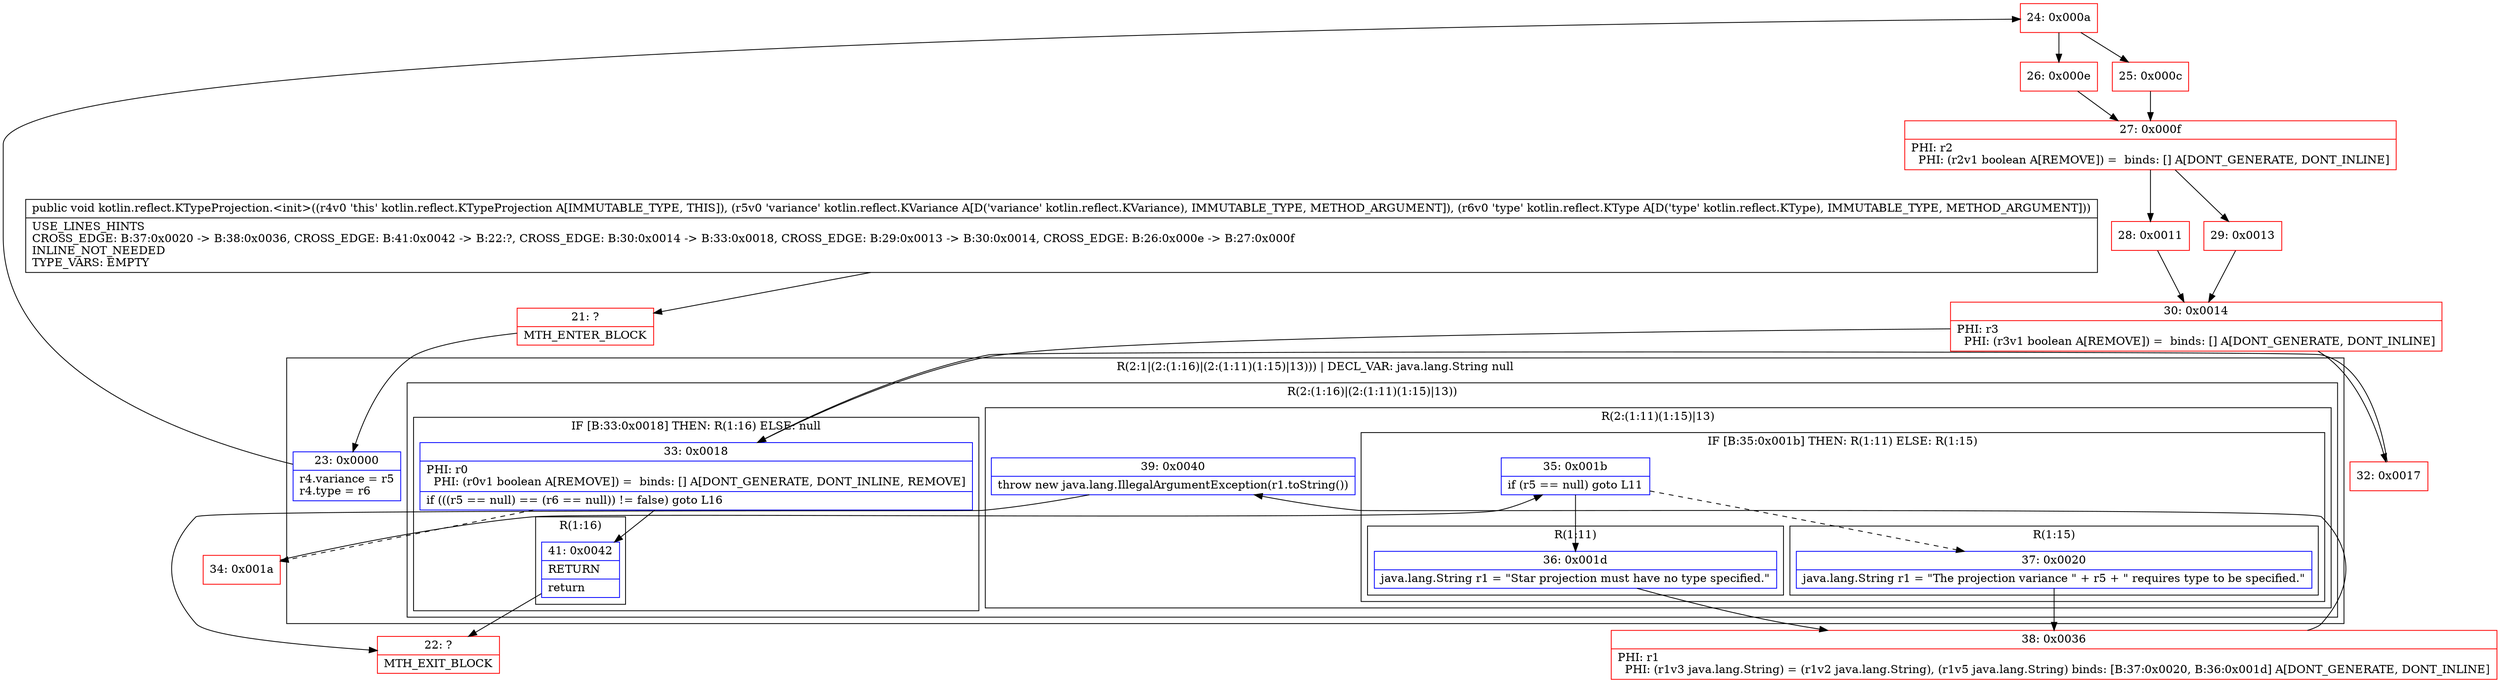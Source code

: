 digraph "CFG forkotlin.reflect.KTypeProjection.\<init\>(Lkotlin\/reflect\/KVariance;Lkotlin\/reflect\/KType;)V" {
subgraph cluster_Region_2067574248 {
label = "R(2:1|(2:(1:16)|(2:(1:11)(1:15)|13))) | DECL_VAR: java.lang.String null\l";
node [shape=record,color=blue];
Node_23 [shape=record,label="{23\:\ 0x0000|r4.variance = r5\lr4.type = r6\l}"];
subgraph cluster_Region_837126291 {
label = "R(2:(1:16)|(2:(1:11)(1:15)|13))";
node [shape=record,color=blue];
subgraph cluster_IfRegion_1161721064 {
label = "IF [B:33:0x0018] THEN: R(1:16) ELSE: null";
node [shape=record,color=blue];
Node_33 [shape=record,label="{33\:\ 0x0018|PHI: r0 \l  PHI: (r0v1 boolean A[REMOVE]) =  binds: [] A[DONT_GENERATE, DONT_INLINE, REMOVE]\l|if (((r5 == null) == (r6 == null)) != false) goto L16\l}"];
subgraph cluster_Region_1769371203 {
label = "R(1:16)";
node [shape=record,color=blue];
Node_41 [shape=record,label="{41\:\ 0x0042|RETURN\l|return\l}"];
}
}
subgraph cluster_Region_2008798568 {
label = "R(2:(1:11)(1:15)|13)";
node [shape=record,color=blue];
subgraph cluster_IfRegion_1787259420 {
label = "IF [B:35:0x001b] THEN: R(1:11) ELSE: R(1:15)";
node [shape=record,color=blue];
Node_35 [shape=record,label="{35\:\ 0x001b|if (r5 == null) goto L11\l}"];
subgraph cluster_Region_455983487 {
label = "R(1:11)";
node [shape=record,color=blue];
Node_36 [shape=record,label="{36\:\ 0x001d|java.lang.String r1 = \"Star projection must have no type specified.\"\l}"];
}
subgraph cluster_Region_1331303102 {
label = "R(1:15)";
node [shape=record,color=blue];
Node_37 [shape=record,label="{37\:\ 0x0020|java.lang.String r1 = \"The projection variance \" + r5 + \" requires type to be specified.\"\l}"];
}
}
Node_39 [shape=record,label="{39\:\ 0x0040|throw new java.lang.IllegalArgumentException(r1.toString())\l}"];
}
}
}
Node_21 [shape=record,color=red,label="{21\:\ ?|MTH_ENTER_BLOCK\l}"];
Node_24 [shape=record,color=red,label="{24\:\ 0x000a}"];
Node_25 [shape=record,color=red,label="{25\:\ 0x000c}"];
Node_27 [shape=record,color=red,label="{27\:\ 0x000f|PHI: r2 \l  PHI: (r2v1 boolean A[REMOVE]) =  binds: [] A[DONT_GENERATE, DONT_INLINE]\l}"];
Node_28 [shape=record,color=red,label="{28\:\ 0x0011}"];
Node_30 [shape=record,color=red,label="{30\:\ 0x0014|PHI: r3 \l  PHI: (r3v1 boolean A[REMOVE]) =  binds: [] A[DONT_GENERATE, DONT_INLINE]\l}"];
Node_32 [shape=record,color=red,label="{32\:\ 0x0017}"];
Node_34 [shape=record,color=red,label="{34\:\ 0x001a}"];
Node_38 [shape=record,color=red,label="{38\:\ 0x0036|PHI: r1 \l  PHI: (r1v3 java.lang.String) = (r1v2 java.lang.String), (r1v5 java.lang.String) binds: [B:37:0x0020, B:36:0x001d] A[DONT_GENERATE, DONT_INLINE]\l}"];
Node_22 [shape=record,color=red,label="{22\:\ ?|MTH_EXIT_BLOCK\l}"];
Node_29 [shape=record,color=red,label="{29\:\ 0x0013}"];
Node_26 [shape=record,color=red,label="{26\:\ 0x000e}"];
MethodNode[shape=record,label="{public void kotlin.reflect.KTypeProjection.\<init\>((r4v0 'this' kotlin.reflect.KTypeProjection A[IMMUTABLE_TYPE, THIS]), (r5v0 'variance' kotlin.reflect.KVariance A[D('variance' kotlin.reflect.KVariance), IMMUTABLE_TYPE, METHOD_ARGUMENT]), (r6v0 'type' kotlin.reflect.KType A[D('type' kotlin.reflect.KType), IMMUTABLE_TYPE, METHOD_ARGUMENT]))  | USE_LINES_HINTS\lCROSS_EDGE: B:37:0x0020 \-\> B:38:0x0036, CROSS_EDGE: B:41:0x0042 \-\> B:22:?, CROSS_EDGE: B:30:0x0014 \-\> B:33:0x0018, CROSS_EDGE: B:29:0x0013 \-\> B:30:0x0014, CROSS_EDGE: B:26:0x000e \-\> B:27:0x000f\lINLINE_NOT_NEEDED\lTYPE_VARS: EMPTY\l}"];
MethodNode -> Node_21;Node_23 -> Node_24;
Node_33 -> Node_34[style=dashed];
Node_33 -> Node_41;
Node_41 -> Node_22;
Node_35 -> Node_36;
Node_35 -> Node_37[style=dashed];
Node_36 -> Node_38;
Node_37 -> Node_38;
Node_39 -> Node_22;
Node_21 -> Node_23;
Node_24 -> Node_25;
Node_24 -> Node_26;
Node_25 -> Node_27;
Node_27 -> Node_28;
Node_27 -> Node_29;
Node_28 -> Node_30;
Node_30 -> Node_32;
Node_30 -> Node_33;
Node_32 -> Node_33;
Node_34 -> Node_35;
Node_38 -> Node_39;
Node_29 -> Node_30;
Node_26 -> Node_27;
}

